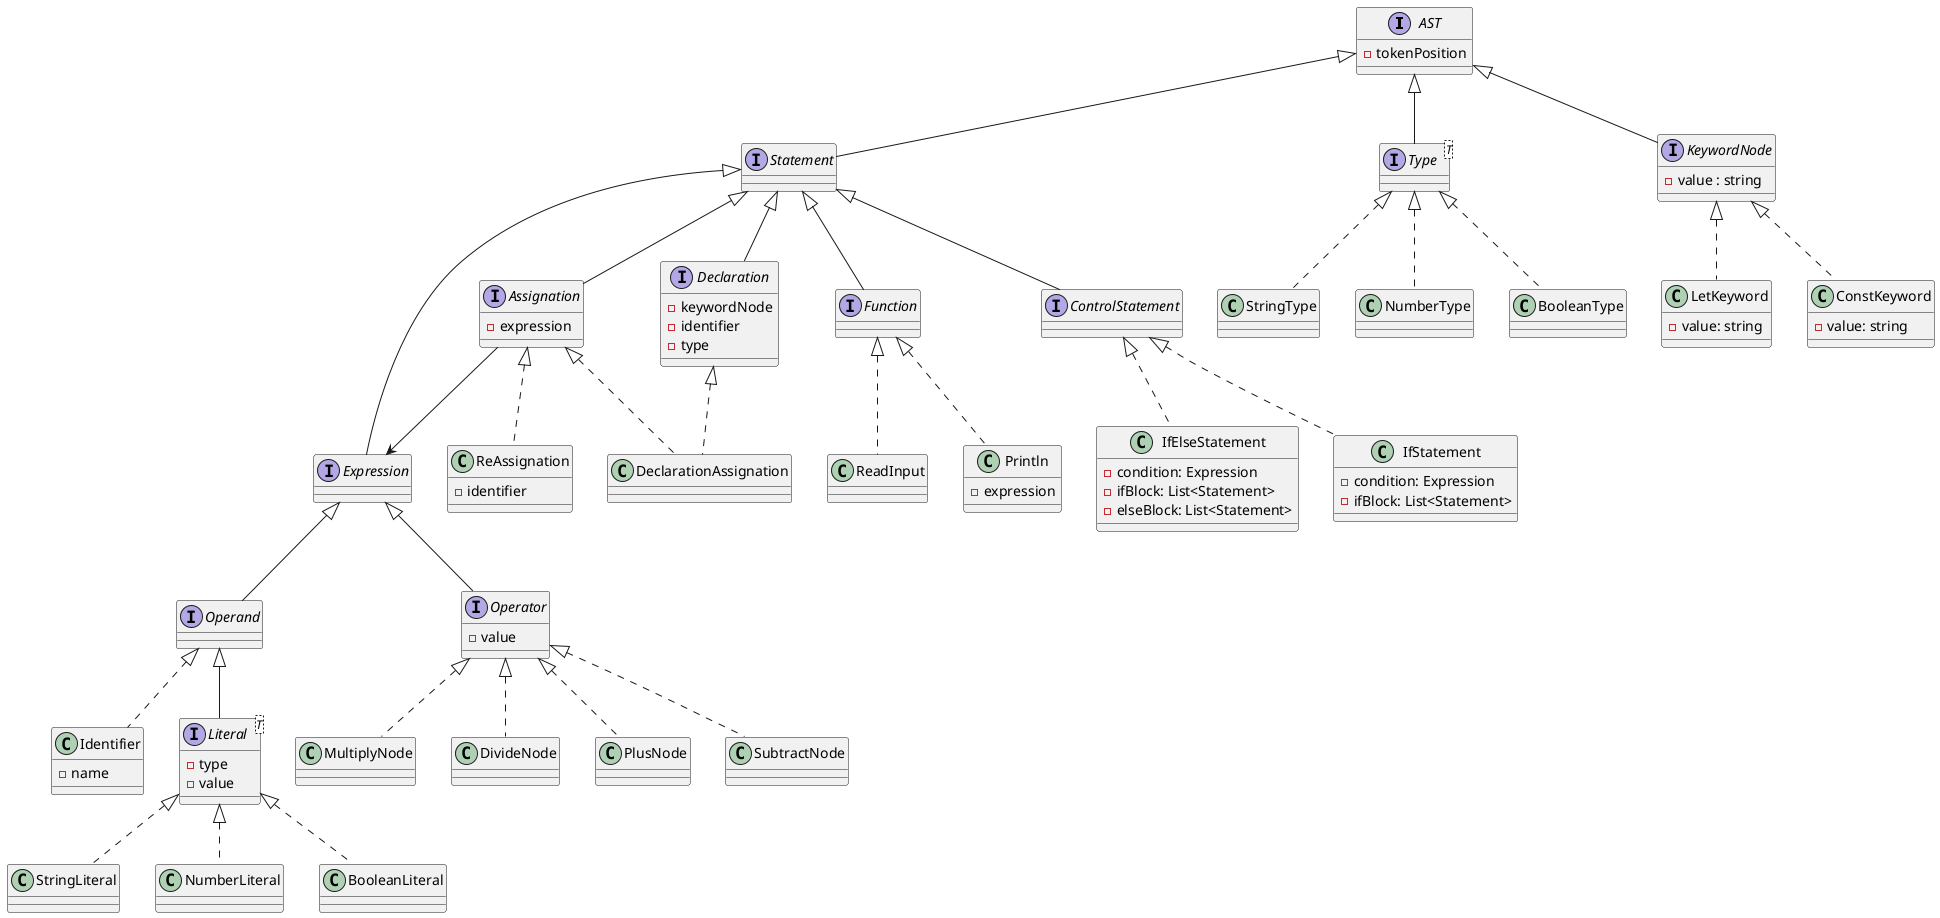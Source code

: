 @startuml
interface AST{
    -tokenPosition
}
interface Expression implements Statement{
}

class Identifier implements Operand{
    -name
}

interface Statement implements AST{

}

interface Type <T> implements AST{
}

interface Literal<T> implements Operand{
    -type
    -value
}

class StringLiteral implements Literal
class NumberLiteral implements Literal
class BooleanLiteral implements Literal

interface KeywordNode implements AST {
    -value : string
}

class LetKeyword implements KeywordNode{
    -value: string
}

class ConstKeyword implements KeywordNode{
    -value: string
}


interface Declaration implements Statement{
    -keywordNode
    -identifier
    -type
}

interface Assignation implements Statement {
    -expression
}

class ReAssignation implements Assignation{
    -identifier
}
class DeclarationAssignation implements Assignation, Declaration{

}


interface Operator implements Expression{
    -value
}
interface Operand implements Expression{
}


interface Function implements Statement


class PlusNode implements Operator
class SubtractNode implements Operator
class MultiplyNode implements Operator
class DivideNode implements Operator


class BooleanType implements Type
class StringType implements Type
class NumberType implements Type

class Println implements Function{
    -expression
}

class ReadInput implements Function

interface ControlStatement implements Statement{}

class IfStatement implements ControlStatement{
    -condition: Expression
    -ifBlock: List<Statement>

}

class IfElseStatement implements ControlStatement{
    -condition: Expression
    -ifBlock: List<Statement>
    -elseBlock: List<Statement>
}

Assignation --> Expression
@enduml
